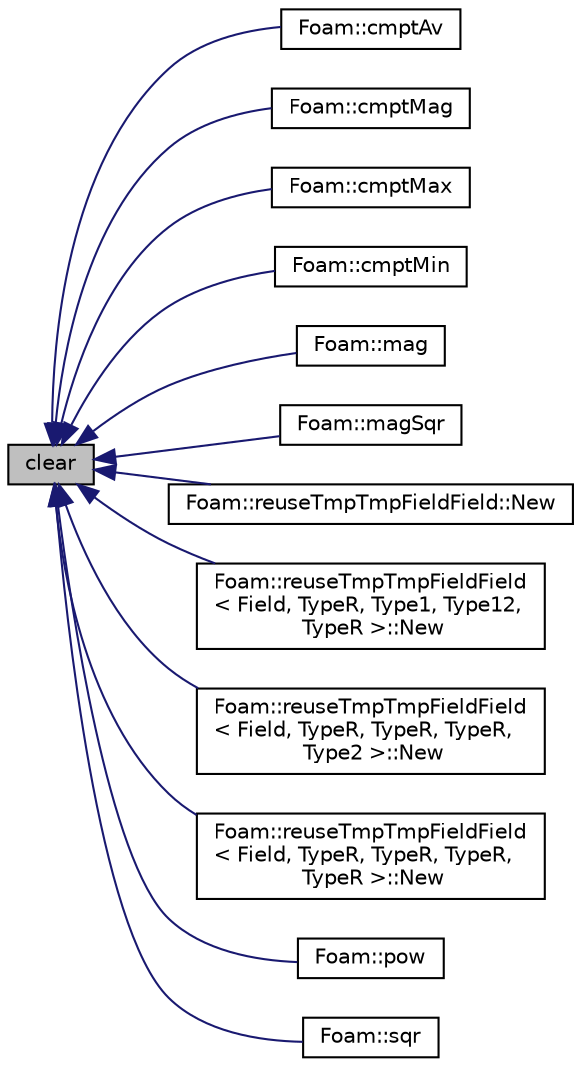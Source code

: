 digraph "clear"
{
  bgcolor="transparent";
  edge [fontname="Helvetica",fontsize="10",labelfontname="Helvetica",labelfontsize="10"];
  node [fontname="Helvetica",fontsize="10",shape=record];
  rankdir="LR";
  Node1 [label="clear",height=0.2,width=0.4,color="black", fillcolor="grey75", style="filled", fontcolor="black"];
  Node1 -> Node2 [dir="back",color="midnightblue",fontsize="10",style="solid",fontname="Helvetica"];
  Node2 [label="Foam::cmptAv",height=0.2,width=0.4,color="black",URL="$a10733.html#a3bababb462fa12cf654c7b44bfa9dc6a"];
  Node1 -> Node3 [dir="back",color="midnightblue",fontsize="10",style="solid",fontname="Helvetica"];
  Node3 [label="Foam::cmptMag",height=0.2,width=0.4,color="black",URL="$a10733.html#ad79e6dbaaff39baee4935af367f6eb6f"];
  Node1 -> Node4 [dir="back",color="midnightblue",fontsize="10",style="solid",fontname="Helvetica"];
  Node4 [label="Foam::cmptMax",height=0.2,width=0.4,color="black",URL="$a10733.html#aca59fea7da6bd6cfe09b8d9a983461c4"];
  Node1 -> Node5 [dir="back",color="midnightblue",fontsize="10",style="solid",fontname="Helvetica"];
  Node5 [label="Foam::cmptMin",height=0.2,width=0.4,color="black",URL="$a10733.html#aab855fb65ce451d0838dc9cd2b18efe8"];
  Node1 -> Node6 [dir="back",color="midnightblue",fontsize="10",style="solid",fontname="Helvetica"];
  Node6 [label="Foam::mag",height=0.2,width=0.4,color="black",URL="$a10733.html#a36656d36a4ce1d0d063582c652fcc5d4"];
  Node1 -> Node7 [dir="back",color="midnightblue",fontsize="10",style="solid",fontname="Helvetica"];
  Node7 [label="Foam::magSqr",height=0.2,width=0.4,color="black",URL="$a10733.html#a56748eaa1633c815962d3bd6fe296e5b"];
  Node1 -> Node8 [dir="back",color="midnightblue",fontsize="10",style="solid",fontname="Helvetica"];
  Node8 [label="Foam::reuseTmpTmpFieldField::New",height=0.2,width=0.4,color="black",URL="$a02182.html#ae452ce0e9ba552f9e76ca2d339b497ff"];
  Node1 -> Node9 [dir="back",color="midnightblue",fontsize="10",style="solid",fontname="Helvetica"];
  Node9 [label="Foam::reuseTmpTmpFieldField\l\< Field, TypeR, Type1, Type12,\l TypeR \>::New",height=0.2,width=0.4,color="black",URL="$a02183.html#a3791848bd25e0788a9878b2be4522f78"];
  Node1 -> Node10 [dir="back",color="midnightblue",fontsize="10",style="solid",fontname="Helvetica"];
  Node10 [label="Foam::reuseTmpTmpFieldField\l\< Field, TypeR, TypeR, TypeR,\l Type2 \>::New",height=0.2,width=0.4,color="black",URL="$a02184.html#a679c906341d1ac5cf406d0eae7ef8831"];
  Node1 -> Node11 [dir="back",color="midnightblue",fontsize="10",style="solid",fontname="Helvetica"];
  Node11 [label="Foam::reuseTmpTmpFieldField\l\< Field, TypeR, TypeR, TypeR,\l TypeR \>::New",height=0.2,width=0.4,color="black",URL="$a02185.html#a6ee5a7701b26dab2c1cb52764bc5ce6c"];
  Node1 -> Node12 [dir="back",color="midnightblue",fontsize="10",style="solid",fontname="Helvetica"];
  Node12 [label="Foam::pow",height=0.2,width=0.4,color="black",URL="$a10733.html#ad5537e350f86c60a4a7631f9f0e6970a"];
  Node1 -> Node13 [dir="back",color="midnightblue",fontsize="10",style="solid",fontname="Helvetica"];
  Node13 [label="Foam::sqr",height=0.2,width=0.4,color="black",URL="$a10733.html#a15c18a9a224eb2f1318617ff538b1031"];
}
